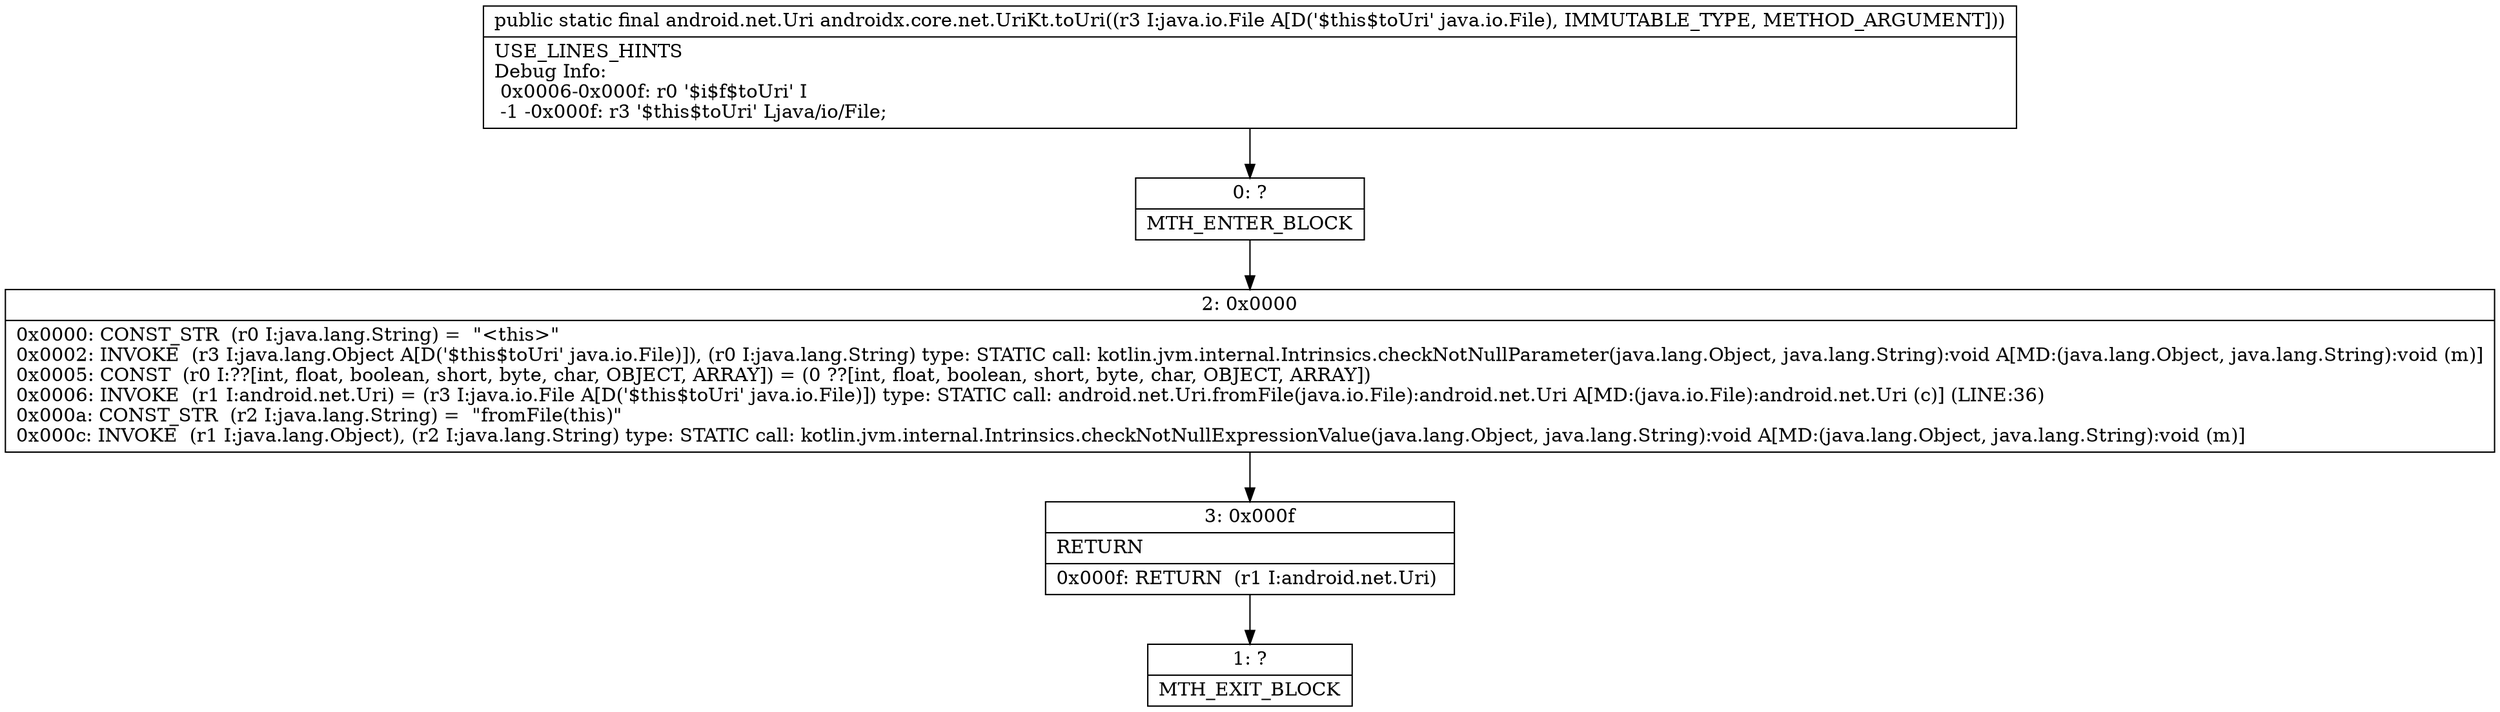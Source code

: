 digraph "CFG forandroidx.core.net.UriKt.toUri(Ljava\/io\/File;)Landroid\/net\/Uri;" {
Node_0 [shape=record,label="{0\:\ ?|MTH_ENTER_BLOCK\l}"];
Node_2 [shape=record,label="{2\:\ 0x0000|0x0000: CONST_STR  (r0 I:java.lang.String) =  \"\<this\>\" \l0x0002: INVOKE  (r3 I:java.lang.Object A[D('$this$toUri' java.io.File)]), (r0 I:java.lang.String) type: STATIC call: kotlin.jvm.internal.Intrinsics.checkNotNullParameter(java.lang.Object, java.lang.String):void A[MD:(java.lang.Object, java.lang.String):void (m)]\l0x0005: CONST  (r0 I:??[int, float, boolean, short, byte, char, OBJECT, ARRAY]) = (0 ??[int, float, boolean, short, byte, char, OBJECT, ARRAY]) \l0x0006: INVOKE  (r1 I:android.net.Uri) = (r3 I:java.io.File A[D('$this$toUri' java.io.File)]) type: STATIC call: android.net.Uri.fromFile(java.io.File):android.net.Uri A[MD:(java.io.File):android.net.Uri (c)] (LINE:36)\l0x000a: CONST_STR  (r2 I:java.lang.String) =  \"fromFile(this)\" \l0x000c: INVOKE  (r1 I:java.lang.Object), (r2 I:java.lang.String) type: STATIC call: kotlin.jvm.internal.Intrinsics.checkNotNullExpressionValue(java.lang.Object, java.lang.String):void A[MD:(java.lang.Object, java.lang.String):void (m)]\l}"];
Node_3 [shape=record,label="{3\:\ 0x000f|RETURN\l|0x000f: RETURN  (r1 I:android.net.Uri) \l}"];
Node_1 [shape=record,label="{1\:\ ?|MTH_EXIT_BLOCK\l}"];
MethodNode[shape=record,label="{public static final android.net.Uri androidx.core.net.UriKt.toUri((r3 I:java.io.File A[D('$this$toUri' java.io.File), IMMUTABLE_TYPE, METHOD_ARGUMENT]))  | USE_LINES_HINTS\lDebug Info:\l  0x0006\-0x000f: r0 '$i$f$toUri' I\l  \-1 \-0x000f: r3 '$this$toUri' Ljava\/io\/File;\l}"];
MethodNode -> Node_0;Node_0 -> Node_2;
Node_2 -> Node_3;
Node_3 -> Node_1;
}

